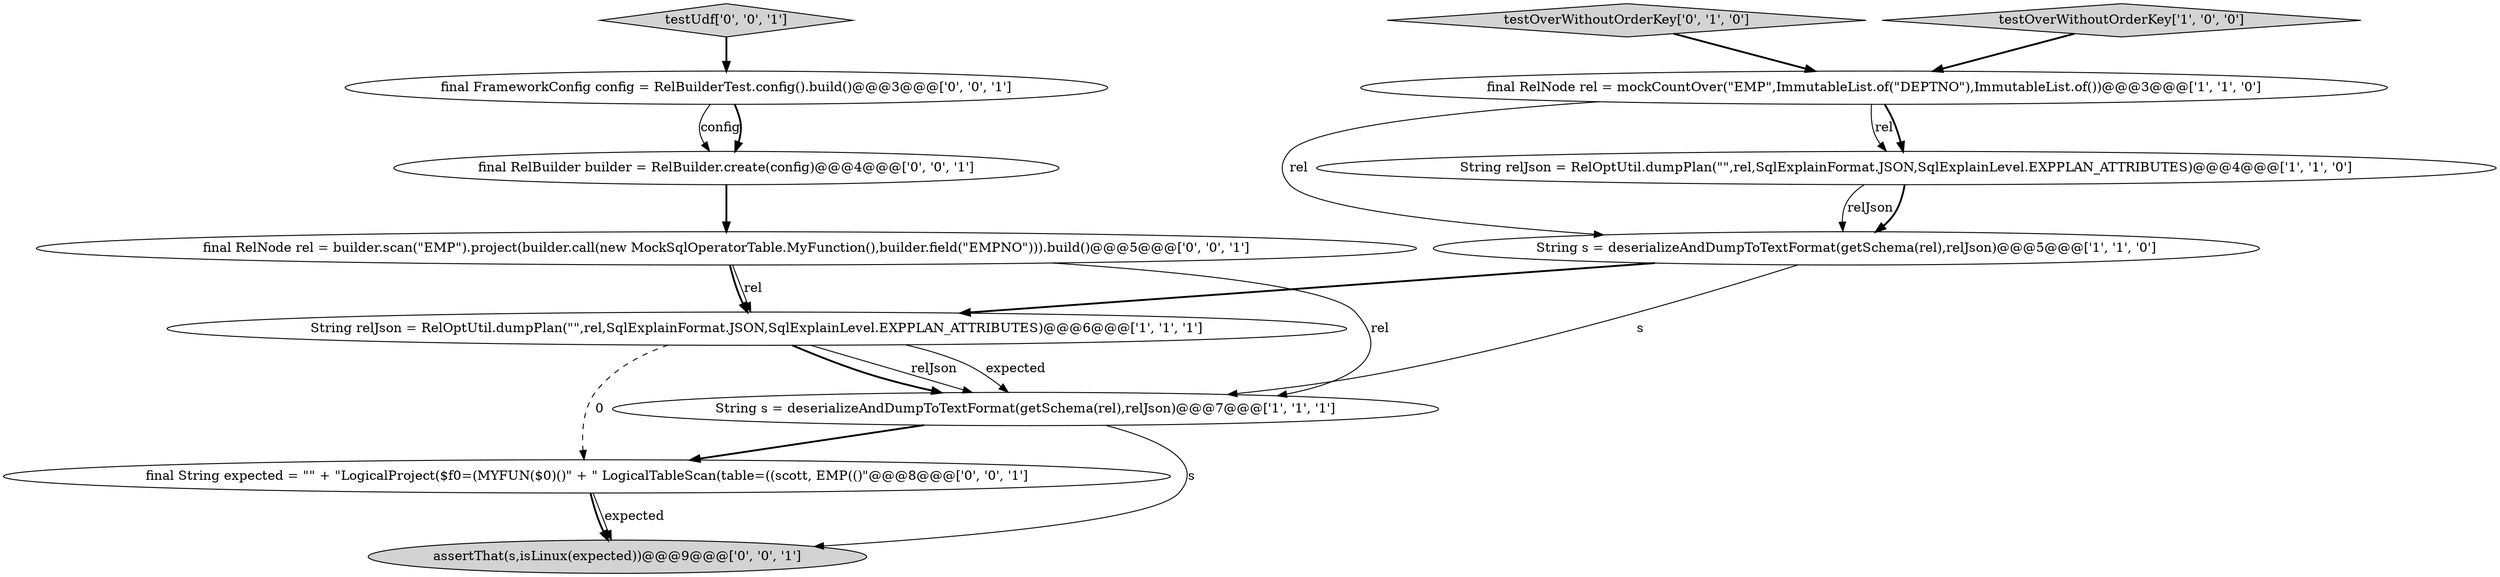 digraph {
0 [style = filled, label = "final RelNode rel = mockCountOver(\"EMP\",ImmutableList.of(\"DEPTNO\"),ImmutableList.of())@@@3@@@['1', '1', '0']", fillcolor = white, shape = ellipse image = "AAA0AAABBB1BBB"];
6 [style = filled, label = "testOverWithoutOrderKey['0', '1', '0']", fillcolor = lightgray, shape = diamond image = "AAA0AAABBB2BBB"];
8 [style = filled, label = "final RelBuilder builder = RelBuilder.create(config)@@@4@@@['0', '0', '1']", fillcolor = white, shape = ellipse image = "AAA0AAABBB3BBB"];
10 [style = filled, label = "testUdf['0', '0', '1']", fillcolor = lightgray, shape = diamond image = "AAA0AAABBB3BBB"];
4 [style = filled, label = "String relJson = RelOptUtil.dumpPlan(\"\",rel,SqlExplainFormat.JSON,SqlExplainLevel.EXPPLAN_ATTRIBUTES)@@@4@@@['1', '1', '0']", fillcolor = white, shape = ellipse image = "AAA0AAABBB1BBB"];
7 [style = filled, label = "final RelNode rel = builder.scan(\"EMP\").project(builder.call(new MockSqlOperatorTable.MyFunction(),builder.field(\"EMPNO\"))).build()@@@5@@@['0', '0', '1']", fillcolor = white, shape = ellipse image = "AAA0AAABBB3BBB"];
12 [style = filled, label = "final String expected = \"\" + \"LogicalProject($f0=(MYFUN($0)()\" + \" LogicalTableScan(table=((scott, EMP(()\"@@@8@@@['0', '0', '1']", fillcolor = white, shape = ellipse image = "AAA0AAABBB3BBB"];
11 [style = filled, label = "assertThat(s,isLinux(expected))@@@9@@@['0', '0', '1']", fillcolor = lightgray, shape = ellipse image = "AAA0AAABBB3BBB"];
1 [style = filled, label = "String relJson = RelOptUtil.dumpPlan(\"\",rel,SqlExplainFormat.JSON,SqlExplainLevel.EXPPLAN_ATTRIBUTES)@@@6@@@['1', '1', '1']", fillcolor = white, shape = ellipse image = "AAA0AAABBB1BBB"];
2 [style = filled, label = "String s = deserializeAndDumpToTextFormat(getSchema(rel),relJson)@@@5@@@['1', '1', '0']", fillcolor = white, shape = ellipse image = "AAA0AAABBB1BBB"];
9 [style = filled, label = "final FrameworkConfig config = RelBuilderTest.config().build()@@@3@@@['0', '0', '1']", fillcolor = white, shape = ellipse image = "AAA0AAABBB3BBB"];
5 [style = filled, label = "String s = deserializeAndDumpToTextFormat(getSchema(rel),relJson)@@@7@@@['1', '1', '1']", fillcolor = white, shape = ellipse image = "AAA0AAABBB1BBB"];
3 [style = filled, label = "testOverWithoutOrderKey['1', '0', '0']", fillcolor = lightgray, shape = diamond image = "AAA0AAABBB1BBB"];
1->5 [style = bold, label=""];
9->8 [style = solid, label="config"];
1->5 [style = solid, label="relJson"];
7->1 [style = bold, label=""];
4->2 [style = solid, label="relJson"];
2->1 [style = bold, label=""];
12->11 [style = bold, label=""];
6->0 [style = bold, label=""];
4->2 [style = bold, label=""];
9->8 [style = bold, label=""];
5->11 [style = solid, label="s"];
3->0 [style = bold, label=""];
8->7 [style = bold, label=""];
12->11 [style = solid, label="expected"];
0->4 [style = solid, label="rel"];
7->1 [style = solid, label="rel"];
1->12 [style = dashed, label="0"];
2->5 [style = solid, label="s"];
7->5 [style = solid, label="rel"];
5->12 [style = bold, label=""];
0->4 [style = bold, label=""];
1->5 [style = solid, label="expected"];
0->2 [style = solid, label="rel"];
10->9 [style = bold, label=""];
}
